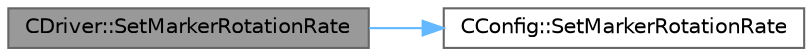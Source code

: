 digraph "CDriver::SetMarkerRotationRate"
{
 // LATEX_PDF_SIZE
  bgcolor="transparent";
  edge [fontname=Helvetica,fontsize=10,labelfontname=Helvetica,labelfontsize=10];
  node [fontname=Helvetica,fontsize=10,shape=box,height=0.2,width=0.4];
  rankdir="LR";
  Node1 [id="Node000001",label="CDriver::SetMarkerRotationRate",height=0.2,width=0.4,color="gray40", fillcolor="grey60", style="filled", fontcolor="black",tooltip="Set the moving wall marker rotation rates."];
  Node1 -> Node2 [id="edge1_Node000001_Node000002",color="steelblue1",style="solid",tooltip=" "];
  Node2 [id="Node000002",label="CConfig::SetMarkerRotationRate",height=0.2,width=0.4,color="grey40", fillcolor="white", style="filled",URL="$classCConfig.html#a77daa14a361eac1b87e9824b59f1924a",tooltip="Set the rotation rate of the marker."];
}
